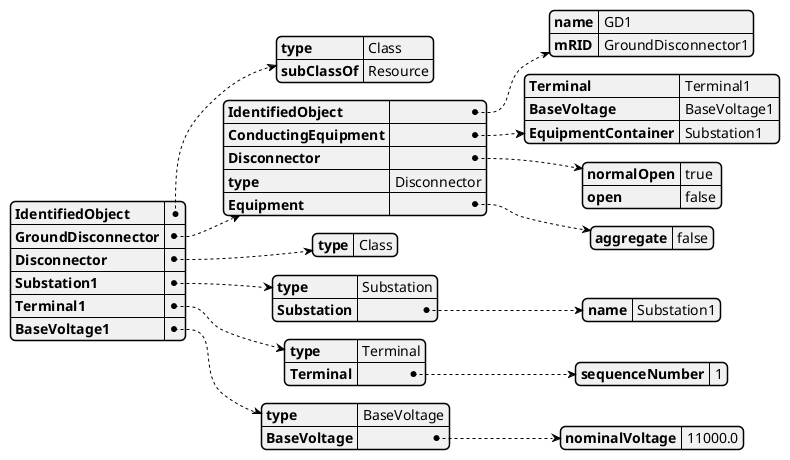 @startjson
{
  "IdentifiedObject": {
    "type": 
      "Class"
    ,
    "subClassOf": 
      "Resource"
    
  },
  "GroundDisconnector": {
    "IdentifiedObject": {
      "name": 
        "GD1"
      ,
      "mRID": 
        "GroundDisconnector1"
      
    },
    "ConductingEquipment": {
      "Terminal": 
        "Terminal1"
      ,
      "BaseVoltage": 
        "BaseVoltage1"
      ,
      "EquipmentContainer": 
        "Substation1"
      
    },
    "Disconnector": {
      "normalOpen": 
        "true"
      ,
      "open": 
        "false"
      
    },
    "type": 
      "Disconnector"
    ,
    "Equipment": {
      "aggregate": 
        "false"
      
    }
  },
  "Disconnector": {
    "type": 
      "Class"
    
  },
  "Substation1": {
    "type": 
      "Substation"
    ,
    "Substation": {
      "name": 
        "Substation1"
      
    }
  },
  "Terminal1": {
    "type": 
      "Terminal"
    ,
    "Terminal": {
      "sequenceNumber": 
        "1"
      
    }
  },
  "BaseVoltage1": {
    "type": 
      "BaseVoltage"
    ,
    "BaseVoltage": {
      "nominalVoltage": 
        "11000.0"
      
    }
  }
}
@endjson